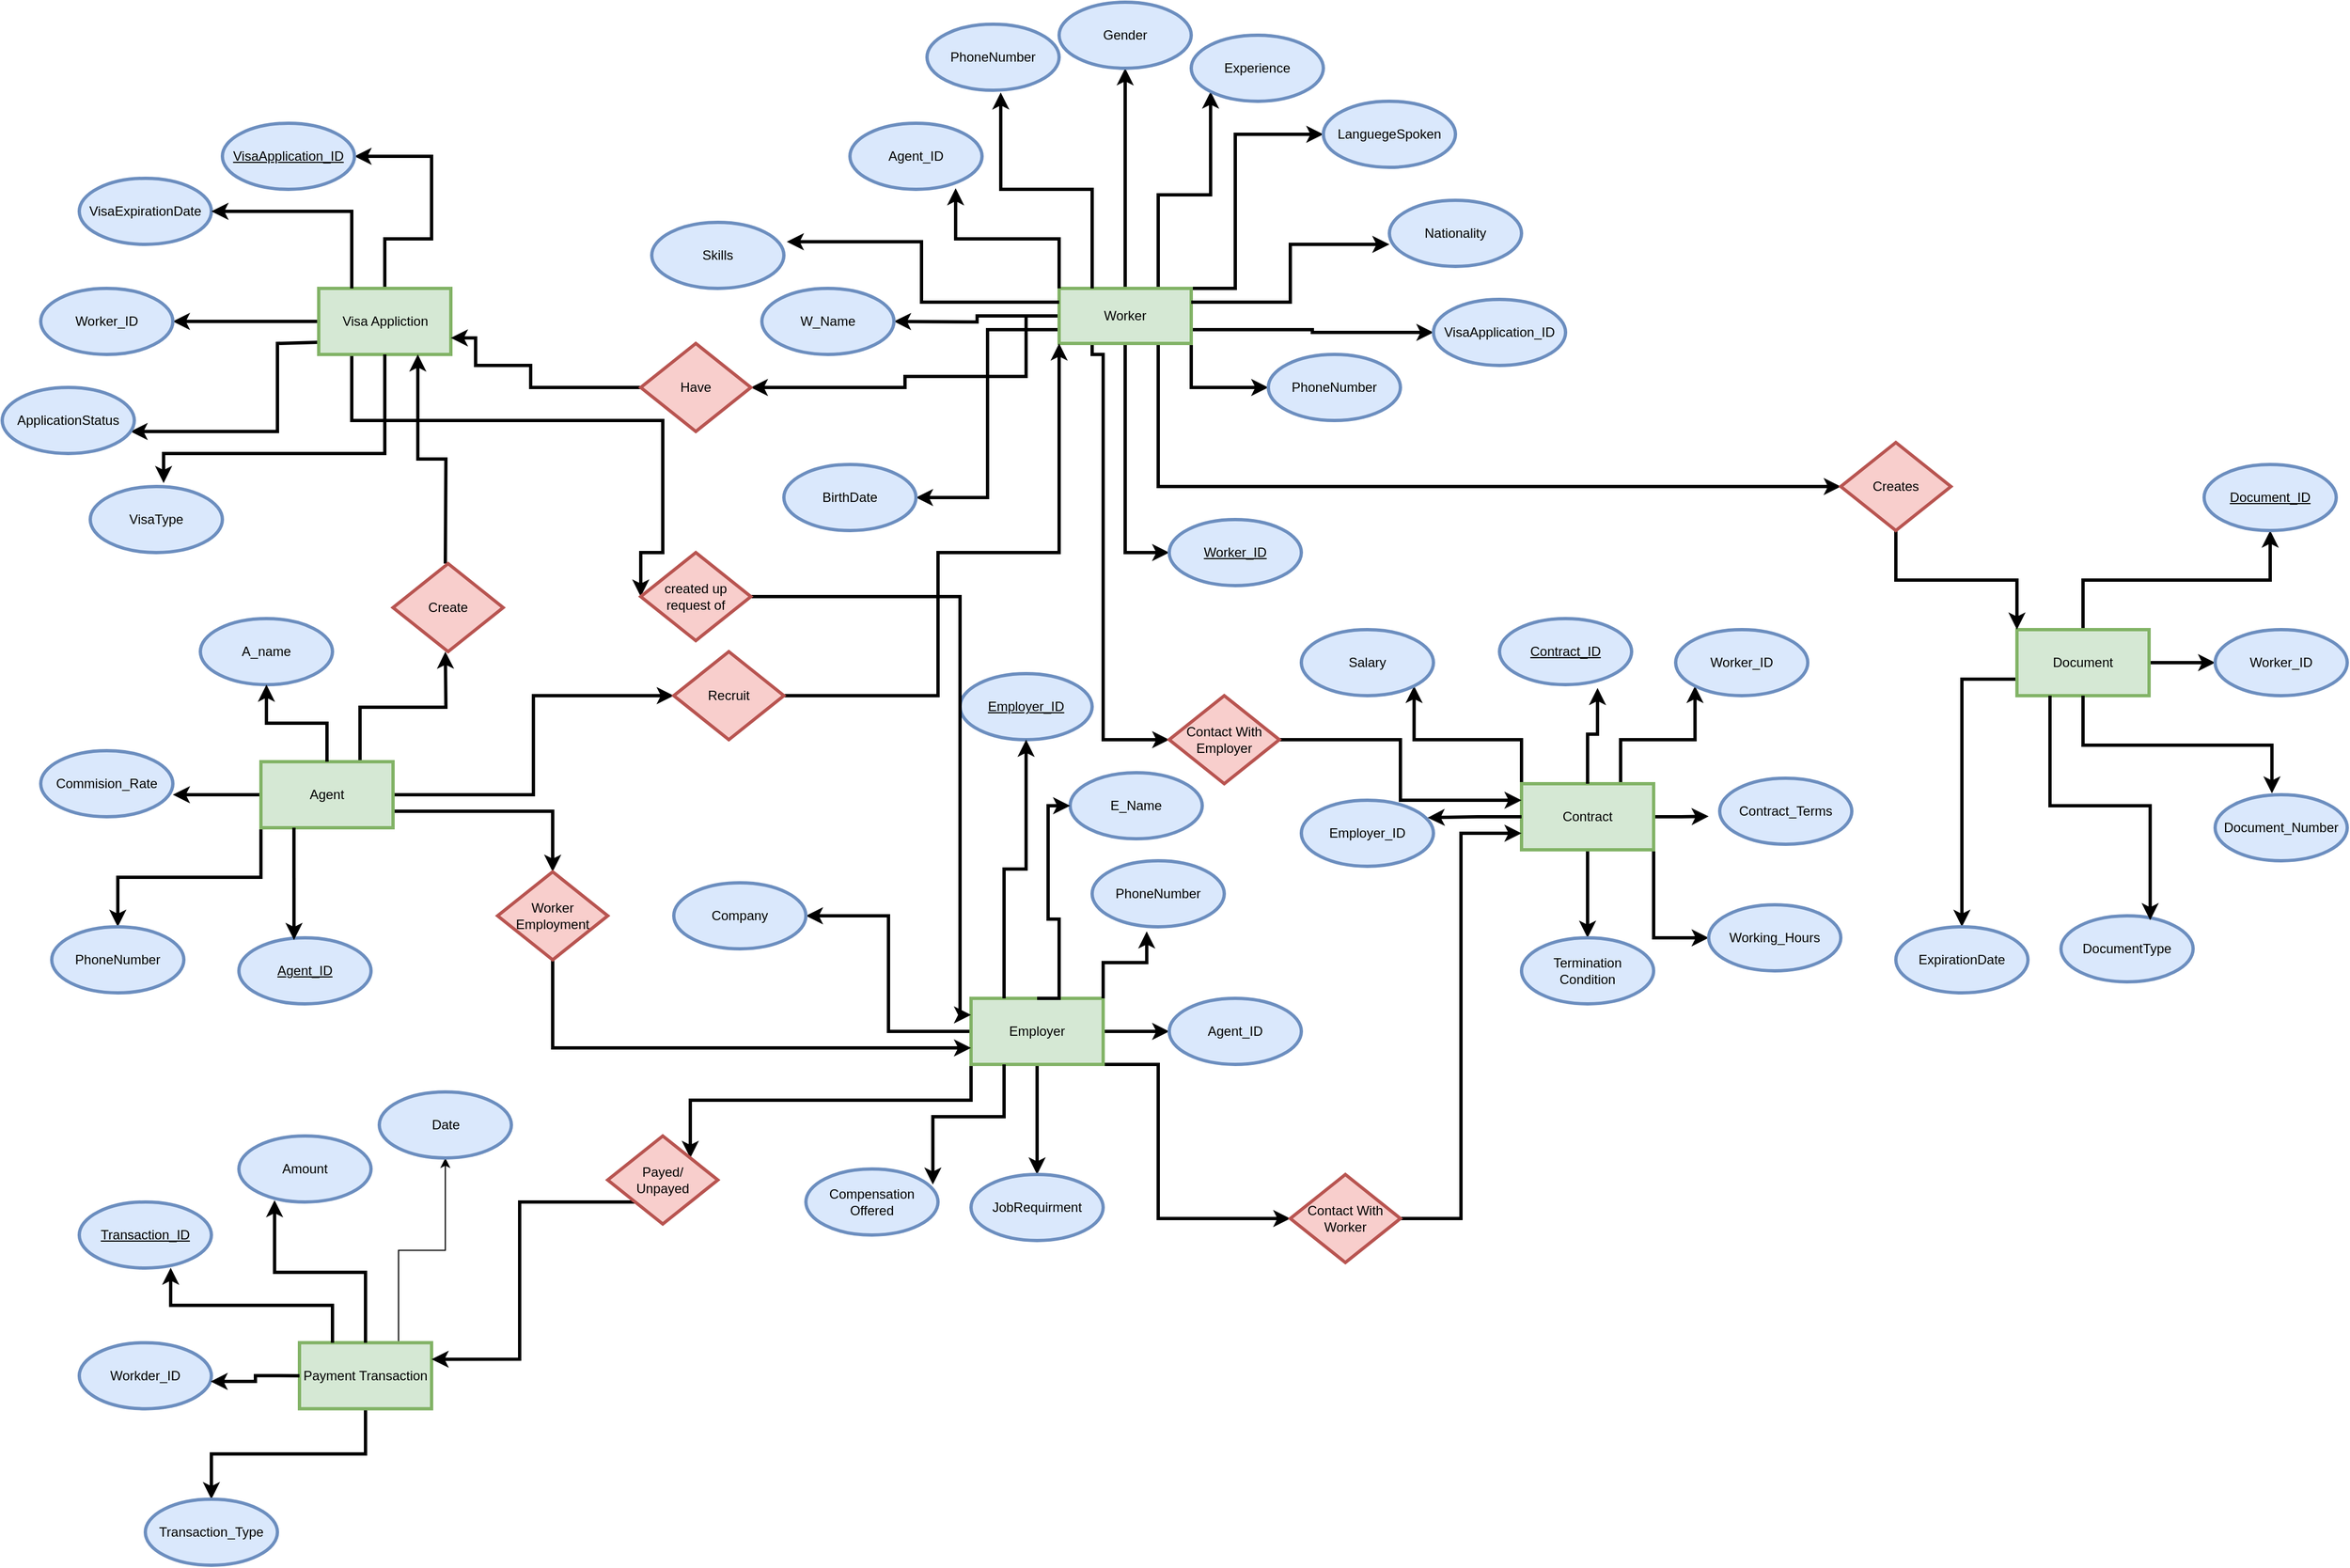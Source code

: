 <mxfile version="24.3.0" type="github">
  <diagram name="Page-1" id="C73sUpdHnXt16KP5BIeg">
    <mxGraphModel dx="1440" dy="1568" grid="1" gridSize="10" guides="1" tooltips="1" connect="1" arrows="1" fold="1" page="1" pageScale="1" pageWidth="850" pageHeight="1100" background="#FFFFFF" math="0" shadow="0">
      <root>
        <mxCell id="0" />
        <mxCell id="1" parent="0" />
        <mxCell id="xsKrtuF8R7khBSsW89uz-205" style="edgeStyle=orthogonalEdgeStyle;rounded=0;orthogonalLoop=1;jettySize=auto;html=1;exitX=0;exitY=0.5;exitDx=0;exitDy=0;strokeWidth=3;" parent="1" source="xsKrtuF8R7khBSsW89uz-209" edge="1">
          <mxGeometry relative="1" as="geometry">
            <mxPoint x="-665" y="-340" as="targetPoint" />
          </mxGeometry>
        </mxCell>
        <mxCell id="xsKrtuF8R7khBSsW89uz-206" style="edgeStyle=orthogonalEdgeStyle;rounded=0;orthogonalLoop=1;jettySize=auto;html=1;exitX=0;exitY=1;exitDx=0;exitDy=0;strokeWidth=3;" parent="1" source="xsKrtuF8R7khBSsW89uz-209" target="xsKrtuF8R7khBSsW89uz-213" edge="1">
          <mxGeometry relative="1" as="geometry" />
        </mxCell>
        <mxCell id="xsKrtuF8R7khBSsW89uz-207" style="edgeStyle=orthogonalEdgeStyle;rounded=0;orthogonalLoop=1;jettySize=auto;html=1;exitX=1;exitY=0.5;exitDx=0;exitDy=0;entryX=0;entryY=0.5;entryDx=0;entryDy=0;strokeWidth=3;" parent="1" source="xsKrtuF8R7khBSsW89uz-209" target="xsKrtuF8R7khBSsW89uz-292" edge="1">
          <mxGeometry relative="1" as="geometry" />
        </mxCell>
        <mxCell id="xsKrtuF8R7khBSsW89uz-208" style="edgeStyle=orthogonalEdgeStyle;rounded=0;orthogonalLoop=1;jettySize=auto;html=1;exitX=1;exitY=0.75;exitDx=0;exitDy=0;entryX=0.5;entryY=0;entryDx=0;entryDy=0;strokeWidth=3;" parent="1" source="xsKrtuF8R7khBSsW89uz-209" target="xsKrtuF8R7khBSsW89uz-298" edge="1">
          <mxGeometry relative="1" as="geometry">
            <Array as="points">
              <mxPoint x="-320" y="-325" />
            </Array>
          </mxGeometry>
        </mxCell>
        <mxCell id="OlxrNxgelEYZnxeivQdD-5" style="edgeStyle=orthogonalEdgeStyle;rounded=0;orthogonalLoop=1;jettySize=auto;html=1;exitX=0.75;exitY=0;exitDx=0;exitDy=0;entryX=0.5;entryY=1;entryDx=0;entryDy=0;strokeWidth=3;" edge="1" parent="1" source="xsKrtuF8R7khBSsW89uz-209">
          <mxGeometry relative="1" as="geometry">
            <mxPoint x="-417.5" y="-470.0" as="targetPoint" />
          </mxGeometry>
        </mxCell>
        <mxCell id="xsKrtuF8R7khBSsW89uz-209" value="Agent" style="rounded=0;whiteSpace=wrap;html=1;fillColor=#d5e8d4;strokeColor=#82b366;strokeWidth=3;" parent="1" vertex="1">
          <mxGeometry x="-585" y="-370" width="120" height="60" as="geometry" />
        </mxCell>
        <mxCell id="xsKrtuF8R7khBSsW89uz-210" value="&lt;u data-sider-select-id=&quot;717300a3-f976-493c-b033-5f2f5b808f56&quot;&gt;Agent_ID&lt;/u&gt;" style="ellipse;whiteSpace=wrap;html=1;fillColor=#dae8fc;strokeColor=#6c8ebf;strokeWidth=3;" parent="1" vertex="1">
          <mxGeometry x="-605" y="-210" width="120" height="60" as="geometry" />
        </mxCell>
        <mxCell id="xsKrtuF8R7khBSsW89uz-211" value="Commision_Rate" style="ellipse;whiteSpace=wrap;html=1;fillColor=#dae8fc;strokeColor=#6c8ebf;strokeWidth=3;" parent="1" vertex="1">
          <mxGeometry x="-785" y="-380" width="120" height="60" as="geometry" />
        </mxCell>
        <mxCell id="xsKrtuF8R7khBSsW89uz-212" value="A_name" style="ellipse;whiteSpace=wrap;html=1;fillColor=#dae8fc;strokeColor=#6c8ebf;strokeWidth=3;" parent="1" vertex="1">
          <mxGeometry x="-640" y="-500" width="120" height="60" as="geometry" />
        </mxCell>
        <mxCell id="xsKrtuF8R7khBSsW89uz-213" value="PhoneNumber" style="ellipse;whiteSpace=wrap;html=1;fillColor=#dae8fc;strokeColor=#6c8ebf;strokeWidth=3;" parent="1" vertex="1">
          <mxGeometry x="-775" y="-220" width="120" height="60" as="geometry" />
        </mxCell>
        <mxCell id="xsKrtuF8R7khBSsW89uz-214" style="edgeStyle=orthogonalEdgeStyle;rounded=0;orthogonalLoop=1;jettySize=auto;html=1;exitX=1;exitY=0.75;exitDx=0;exitDy=0;entryX=0;entryY=0.5;entryDx=0;entryDy=0;strokeWidth=3;" parent="1" source="xsKrtuF8R7khBSsW89uz-224" target="xsKrtuF8R7khBSsW89uz-234" edge="1">
          <mxGeometry relative="1" as="geometry" />
        </mxCell>
        <mxCell id="xsKrtuF8R7khBSsW89uz-216" style="edgeStyle=orthogonalEdgeStyle;rounded=0;orthogonalLoop=1;jettySize=auto;html=1;exitX=0.5;exitY=0;exitDx=0;exitDy=0;entryX=0.5;entryY=1;entryDx=0;entryDy=0;strokeWidth=3;" parent="1" source="xsKrtuF8R7khBSsW89uz-224" target="xsKrtuF8R7khBSsW89uz-227" edge="1">
          <mxGeometry relative="1" as="geometry" />
        </mxCell>
        <mxCell id="xsKrtuF8R7khBSsW89uz-217" style="edgeStyle=orthogonalEdgeStyle;rounded=0;orthogonalLoop=1;jettySize=auto;html=1;exitX=0.75;exitY=0;exitDx=0;exitDy=0;entryX=0;entryY=1;entryDx=0;entryDy=0;strokeWidth=3;" parent="1" source="xsKrtuF8R7khBSsW89uz-224" target="xsKrtuF8R7khBSsW89uz-231" edge="1">
          <mxGeometry relative="1" as="geometry" />
        </mxCell>
        <mxCell id="xsKrtuF8R7khBSsW89uz-218" style="edgeStyle=orthogonalEdgeStyle;rounded=0;orthogonalLoop=1;jettySize=auto;html=1;exitX=1;exitY=0;exitDx=0;exitDy=0;entryX=0;entryY=0.5;entryDx=0;entryDy=0;strokeWidth=3;" parent="1" source="xsKrtuF8R7khBSsW89uz-224" target="xsKrtuF8R7khBSsW89uz-235" edge="1">
          <mxGeometry relative="1" as="geometry">
            <Array as="points">
              <mxPoint x="300" y="-800" />
              <mxPoint x="300" y="-940" />
            </Array>
          </mxGeometry>
        </mxCell>
        <mxCell id="xsKrtuF8R7khBSsW89uz-219" style="edgeStyle=orthogonalEdgeStyle;rounded=0;orthogonalLoop=1;jettySize=auto;html=1;exitX=0;exitY=0.5;exitDx=0;exitDy=0;entryX=1;entryY=0.5;entryDx=0;entryDy=0;strokeWidth=3;" parent="1" source="xsKrtuF8R7khBSsW89uz-224" edge="1">
          <mxGeometry relative="1" as="geometry">
            <mxPoint x="-10.0" y="-770" as="targetPoint" />
          </mxGeometry>
        </mxCell>
        <mxCell id="xsKrtuF8R7khBSsW89uz-220" style="edgeStyle=orthogonalEdgeStyle;rounded=0;orthogonalLoop=1;jettySize=auto;html=1;exitX=0;exitY=0.75;exitDx=0;exitDy=0;entryX=1;entryY=0.5;entryDx=0;entryDy=0;strokeWidth=3;" parent="1" source="xsKrtuF8R7khBSsW89uz-224" target="xsKrtuF8R7khBSsW89uz-226" edge="1">
          <mxGeometry relative="1" as="geometry" />
        </mxCell>
        <mxCell id="xsKrtuF8R7khBSsW89uz-222" style="edgeStyle=orthogonalEdgeStyle;rounded=0;orthogonalLoop=1;jettySize=auto;html=1;exitX=0.5;exitY=1;exitDx=0;exitDy=0;entryX=0;entryY=0.5;entryDx=0;entryDy=0;strokeWidth=3;" parent="1" source="xsKrtuF8R7khBSsW89uz-224" target="xsKrtuF8R7khBSsW89uz-230" edge="1">
          <mxGeometry relative="1" as="geometry" />
        </mxCell>
        <mxCell id="xsKrtuF8R7khBSsW89uz-223" style="edgeStyle=orthogonalEdgeStyle;rounded=0;orthogonalLoop=1;jettySize=auto;html=1;exitX=0.25;exitY=1;exitDx=0;exitDy=0;entryX=0;entryY=0.5;entryDx=0;entryDy=0;strokeWidth=3;" parent="1" source="xsKrtuF8R7khBSsW89uz-224" target="xsKrtuF8R7khBSsW89uz-303" edge="1">
          <mxGeometry relative="1" as="geometry">
            <mxPoint x="150" y="-740" as="sourcePoint" />
            <mxPoint x="220" y="-380" as="targetPoint" />
            <Array as="points">
              <mxPoint x="170" y="-740" />
              <mxPoint x="180" y="-740" />
              <mxPoint x="180" y="-390" />
            </Array>
          </mxGeometry>
        </mxCell>
        <mxCell id="OlxrNxgelEYZnxeivQdD-3" style="edgeStyle=orthogonalEdgeStyle;rounded=0;orthogonalLoop=1;jettySize=auto;html=1;exitX=0.006;exitY=0.598;exitDx=0;exitDy=0;entryX=1;entryY=0.5;entryDx=0;entryDy=0;strokeWidth=3;exitPerimeter=0;" edge="1" parent="1" source="xsKrtuF8R7khBSsW89uz-224">
          <mxGeometry relative="1" as="geometry">
            <Array as="points">
              <mxPoint x="110" y="-775" />
              <mxPoint x="110" y="-720" />
              <mxPoint y="-720" />
              <mxPoint y="-710" />
            </Array>
            <mxPoint x="-140" y="-710" as="targetPoint" />
          </mxGeometry>
        </mxCell>
        <mxCell id="m2KeVkSK9TtQox6yvd09-7" style="edgeStyle=orthogonalEdgeStyle;rounded=0;orthogonalLoop=1;jettySize=auto;html=1;exitX=0.75;exitY=1;exitDx=0;exitDy=0;entryX=0;entryY=0.5;entryDx=0;entryDy=0;strokeWidth=3;" edge="1" parent="1" source="xsKrtuF8R7khBSsW89uz-224" target="xsKrtuF8R7khBSsW89uz-294">
          <mxGeometry relative="1" as="geometry" />
        </mxCell>
        <mxCell id="m2KeVkSK9TtQox6yvd09-8" style="edgeStyle=orthogonalEdgeStyle;rounded=0;orthogonalLoop=1;jettySize=auto;html=1;exitX=1;exitY=1;exitDx=0;exitDy=0;entryX=0;entryY=0.5;entryDx=0;entryDy=0;strokeWidth=3;" edge="1" parent="1" source="xsKrtuF8R7khBSsW89uz-224" target="xsKrtuF8R7khBSsW89uz-233">
          <mxGeometry relative="1" as="geometry" />
        </mxCell>
        <mxCell id="xsKrtuF8R7khBSsW89uz-224" value="Worker" style="rounded=0;whiteSpace=wrap;html=1;fillColor=#d5e8d4;strokeColor=#82b366;strokeWidth=3;" parent="1" vertex="1">
          <mxGeometry x="140" y="-800" width="120" height="50" as="geometry" />
        </mxCell>
        <mxCell id="xsKrtuF8R7khBSsW89uz-225" value="W_Name" style="ellipse;whiteSpace=wrap;html=1;fillColor=#dae8fc;strokeColor=#6c8ebf;strokeWidth=3;" parent="1" vertex="1">
          <mxGeometry x="-130" y="-800" width="120" height="60" as="geometry" />
        </mxCell>
        <mxCell id="xsKrtuF8R7khBSsW89uz-226" value="BirthDate" style="ellipse;whiteSpace=wrap;html=1;fillColor=#dae8fc;strokeColor=#6c8ebf;strokeWidth=3;" parent="1" vertex="1">
          <mxGeometry x="-110" y="-640" width="120" height="60" as="geometry" />
        </mxCell>
        <mxCell id="xsKrtuF8R7khBSsW89uz-227" value="Gender" style="ellipse;whiteSpace=wrap;html=1;fillColor=#dae8fc;strokeColor=#6c8ebf;strokeWidth=3;" parent="1" vertex="1">
          <mxGeometry x="140" y="-1060" width="120" height="60" as="geometry" />
        </mxCell>
        <mxCell id="xsKrtuF8R7khBSsW89uz-228" value="PhoneNumber" style="ellipse;whiteSpace=wrap;html=1;fillColor=#dae8fc;strokeColor=#6c8ebf;strokeWidth=3;" parent="1" vertex="1">
          <mxGeometry x="20" y="-1040" width="120" height="60" as="geometry" />
        </mxCell>
        <mxCell id="xsKrtuF8R7khBSsW89uz-229" value="Nationality" style="ellipse;whiteSpace=wrap;html=1;fillColor=#dae8fc;strokeColor=#6c8ebf;strokeWidth=3;" parent="1" vertex="1">
          <mxGeometry x="440" y="-880" width="120" height="60" as="geometry" />
        </mxCell>
        <mxCell id="xsKrtuF8R7khBSsW89uz-230" value="&lt;u data-sider-select-id=&quot;36d310c6-cce7-4a95-9f82-bfc01e326d13&quot;&gt;Worker_ID&lt;/u&gt;" style="ellipse;whiteSpace=wrap;html=1;fillColor=#dae8fc;strokeColor=#6c8ebf;strokeWidth=3;" parent="1" vertex="1">
          <mxGeometry x="240" y="-590" width="120" height="60" as="geometry" />
        </mxCell>
        <mxCell id="xsKrtuF8R7khBSsW89uz-231" value="Experience" style="ellipse;whiteSpace=wrap;html=1;fillColor=#dae8fc;strokeColor=#6c8ebf;strokeWidth=3;" parent="1" vertex="1">
          <mxGeometry x="260" y="-1030" width="120" height="60" as="geometry" />
        </mxCell>
        <mxCell id="xsKrtuF8R7khBSsW89uz-232" value="Skills" style="ellipse;whiteSpace=wrap;html=1;fillColor=#dae8fc;strokeColor=#6c8ebf;strokeWidth=3;" parent="1" vertex="1">
          <mxGeometry x="-230" y="-860" width="120" height="60" as="geometry" />
        </mxCell>
        <mxCell id="xsKrtuF8R7khBSsW89uz-233" value="PhoneNumber" style="ellipse;whiteSpace=wrap;html=1;fillColor=#dae8fc;strokeColor=#6c8ebf;strokeWidth=3;" parent="1" vertex="1">
          <mxGeometry x="330" y="-740" width="120" height="60" as="geometry" />
        </mxCell>
        <mxCell id="xsKrtuF8R7khBSsW89uz-234" value="VisaApplication_ID" style="ellipse;whiteSpace=wrap;html=1;fillColor=#dae8fc;strokeColor=#6c8ebf;strokeWidth=3;" parent="1" vertex="1">
          <mxGeometry x="480" y="-790" width="120" height="60" as="geometry" />
        </mxCell>
        <mxCell id="xsKrtuF8R7khBSsW89uz-235" value="LanguegeSpoken" style="ellipse;whiteSpace=wrap;html=1;fillColor=#dae8fc;strokeColor=#6c8ebf;strokeWidth=3;" parent="1" vertex="1">
          <mxGeometry x="380" y="-970" width="120" height="60" as="geometry" />
        </mxCell>
        <mxCell id="xsKrtuF8R7khBSsW89uz-236" value="Agent_ID" style="ellipse;whiteSpace=wrap;html=1;fillColor=#dae8fc;strokeColor=#6c8ebf;strokeWidth=3;" parent="1" vertex="1">
          <mxGeometry x="-50" y="-950" width="120" height="60" as="geometry" />
        </mxCell>
        <mxCell id="xsKrtuF8R7khBSsW89uz-237" style="edgeStyle=orthogonalEdgeStyle;rounded=0;orthogonalLoop=1;jettySize=auto;html=1;exitX=0.5;exitY=1;exitDx=0;exitDy=0;strokeWidth=3;" parent="1" source="xsKrtuF8R7khBSsW89uz-240" edge="1">
          <mxGeometry relative="1" as="geometry">
            <mxPoint x="120" y="5" as="targetPoint" />
          </mxGeometry>
        </mxCell>
        <mxCell id="xsKrtuF8R7khBSsW89uz-238" style="edgeStyle=orthogonalEdgeStyle;rounded=0;orthogonalLoop=1;jettySize=auto;html=1;exitX=1;exitY=0.5;exitDx=0;exitDy=0;entryX=0;entryY=0.5;entryDx=0;entryDy=0;strokeWidth=3;" parent="1" source="xsKrtuF8R7khBSsW89uz-240" target="xsKrtuF8R7khBSsW89uz-247" edge="1">
          <mxGeometry relative="1" as="geometry" />
        </mxCell>
        <mxCell id="xsKrtuF8R7khBSsW89uz-321" style="edgeStyle=orthogonalEdgeStyle;rounded=0;orthogonalLoop=1;jettySize=auto;html=1;exitX=0;exitY=1;exitDx=0;exitDy=0;entryX=1;entryY=0;entryDx=0;entryDy=0;strokeWidth=3;" parent="1" source="xsKrtuF8R7khBSsW89uz-240" target="xsKrtuF8R7khBSsW89uz-319" edge="1">
          <mxGeometry relative="1" as="geometry" />
        </mxCell>
        <mxCell id="m2KeVkSK9TtQox6yvd09-1" style="edgeStyle=orthogonalEdgeStyle;rounded=0;orthogonalLoop=1;jettySize=auto;html=1;exitX=1;exitY=1;exitDx=0;exitDy=0;entryX=0;entryY=0.5;entryDx=0;entryDy=0;strokeWidth=3;" edge="1" parent="1" source="xsKrtuF8R7khBSsW89uz-240" target="xsKrtuF8R7khBSsW89uz-301">
          <mxGeometry relative="1" as="geometry">
            <Array as="points">
              <mxPoint x="230" y="-95" />
              <mxPoint x="230" y="45" />
            </Array>
          </mxGeometry>
        </mxCell>
        <mxCell id="m2KeVkSK9TtQox6yvd09-4" style="edgeStyle=orthogonalEdgeStyle;rounded=0;orthogonalLoop=1;jettySize=auto;html=1;exitX=0;exitY=0.5;exitDx=0;exitDy=0;entryX=1;entryY=0.5;entryDx=0;entryDy=0;strokeWidth=3;" edge="1" parent="1" source="xsKrtuF8R7khBSsW89uz-240" target="xsKrtuF8R7khBSsW89uz-242">
          <mxGeometry relative="1" as="geometry" />
        </mxCell>
        <mxCell id="xsKrtuF8R7khBSsW89uz-240" value="Employer" style="rounded=0;whiteSpace=wrap;html=1;fillColor=#d5e8d4;strokeColor=#82b366;strokeWidth=3;" parent="1" vertex="1">
          <mxGeometry x="60" y="-155" width="120" height="60" as="geometry" />
        </mxCell>
        <mxCell id="xsKrtuF8R7khBSsW89uz-241" value="&lt;u data-sider-select-id=&quot;23e8c111-15bc-4141-a7d1-3e83173d41f5&quot;&gt;Employer_ID&lt;/u&gt;" style="ellipse;whiteSpace=wrap;html=1;fillColor=#dae8fc;strokeColor=#6c8ebf;strokeWidth=3;" parent="1" vertex="1">
          <mxGeometry x="50" y="-450" width="120" height="60" as="geometry" />
        </mxCell>
        <mxCell id="xsKrtuF8R7khBSsW89uz-242" value="Company" style="ellipse;whiteSpace=wrap;html=1;fillColor=#dae8fc;strokeColor=#6c8ebf;strokeWidth=3;" parent="1" vertex="1">
          <mxGeometry x="-210" y="-260" width="120" height="60" as="geometry" />
        </mxCell>
        <mxCell id="xsKrtuF8R7khBSsW89uz-243" value="PhoneNumber" style="ellipse;whiteSpace=wrap;html=1;fillColor=#dae8fc;strokeColor=#6c8ebf;strokeWidth=3;" parent="1" vertex="1">
          <mxGeometry x="170" y="-280" width="120" height="60" as="geometry" />
        </mxCell>
        <mxCell id="xsKrtuF8R7khBSsW89uz-244" value="E_Name" style="ellipse;whiteSpace=wrap;html=1;fillColor=#dae8fc;strokeColor=#6c8ebf;strokeWidth=3;" parent="1" vertex="1">
          <mxGeometry x="150" y="-360" width="120" height="60" as="geometry" />
        </mxCell>
        <mxCell id="xsKrtuF8R7khBSsW89uz-245" value="Compensation Offered" style="ellipse;whiteSpace=wrap;html=1;fillColor=#dae8fc;strokeColor=#6c8ebf;strokeWidth=3;" parent="1" vertex="1">
          <mxGeometry x="-90" width="120" height="60" as="geometry" />
        </mxCell>
        <mxCell id="xsKrtuF8R7khBSsW89uz-246" value="JobRequirment" style="ellipse;whiteSpace=wrap;html=1;fillColor=#dae8fc;strokeColor=#6c8ebf;strokeWidth=3;" parent="1" vertex="1">
          <mxGeometry x="60" y="5" width="120" height="60" as="geometry" />
        </mxCell>
        <mxCell id="xsKrtuF8R7khBSsW89uz-247" value="Agent_ID" style="ellipse;whiteSpace=wrap;html=1;fillColor=#dae8fc;strokeColor=#6c8ebf;strokeWidth=3;" parent="1" vertex="1">
          <mxGeometry x="240" y="-155" width="120" height="60" as="geometry" />
        </mxCell>
        <mxCell id="xsKrtuF8R7khBSsW89uz-248" style="edgeStyle=orthogonalEdgeStyle;rounded=0;orthogonalLoop=1;jettySize=auto;html=1;exitX=0.5;exitY=1;exitDx=0;exitDy=0;strokeWidth=3;" parent="1" source="xsKrtuF8R7khBSsW89uz-252" target="xsKrtuF8R7khBSsW89uz-259" edge="1">
          <mxGeometry relative="1" as="geometry" />
        </mxCell>
        <mxCell id="xsKrtuF8R7khBSsW89uz-249" style="edgeStyle=orthogonalEdgeStyle;rounded=0;orthogonalLoop=1;jettySize=auto;html=1;exitX=0.75;exitY=0;exitDx=0;exitDy=0;entryX=0;entryY=1;entryDx=0;entryDy=0;strokeWidth=3;" parent="1" source="xsKrtuF8R7khBSsW89uz-252" target="xsKrtuF8R7khBSsW89uz-255" edge="1">
          <mxGeometry relative="1" as="geometry" />
        </mxCell>
        <mxCell id="xsKrtuF8R7khBSsW89uz-250" style="edgeStyle=orthogonalEdgeStyle;rounded=0;orthogonalLoop=1;jettySize=auto;html=1;exitX=0;exitY=0;exitDx=0;exitDy=0;entryX=1;entryY=1;entryDx=0;entryDy=0;strokeWidth=3;" parent="1" source="xsKrtuF8R7khBSsW89uz-252" target="xsKrtuF8R7khBSsW89uz-257" edge="1">
          <mxGeometry relative="1" as="geometry" />
        </mxCell>
        <mxCell id="xsKrtuF8R7khBSsW89uz-251" style="edgeStyle=orthogonalEdgeStyle;rounded=0;orthogonalLoop=1;jettySize=auto;html=1;exitX=1;exitY=0.5;exitDx=0;exitDy=0;strokeWidth=3;" parent="1" source="xsKrtuF8R7khBSsW89uz-252" edge="1">
          <mxGeometry relative="1" as="geometry">
            <mxPoint x="730" y="-320.353" as="targetPoint" />
          </mxGeometry>
        </mxCell>
        <mxCell id="xsKrtuF8R7khBSsW89uz-324" style="edgeStyle=orthogonalEdgeStyle;rounded=0;orthogonalLoop=1;jettySize=auto;html=1;exitX=1;exitY=1;exitDx=0;exitDy=0;entryX=0;entryY=0.5;entryDx=0;entryDy=0;strokeWidth=3;" edge="1" parent="1" source="xsKrtuF8R7khBSsW89uz-252" target="xsKrtuF8R7khBSsW89uz-258">
          <mxGeometry relative="1" as="geometry" />
        </mxCell>
        <mxCell id="xsKrtuF8R7khBSsW89uz-252" value="Contract" style="rounded=0;whiteSpace=wrap;html=1;fillColor=#d5e8d4;strokeColor=#82b366;strokeWidth=3;" parent="1" vertex="1">
          <mxGeometry x="560" y="-350" width="120" height="60" as="geometry" />
        </mxCell>
        <mxCell id="xsKrtuF8R7khBSsW89uz-253" value="&lt;u data-sider-select-id=&quot;6358ed8e-4f7c-4cbd-963f-a621c6542ef9&quot;&gt;Contract_ID&lt;/u&gt;" style="ellipse;whiteSpace=wrap;html=1;fillColor=#dae8fc;strokeColor=#6c8ebf;strokeWidth=3;" parent="1" vertex="1">
          <mxGeometry x="540" y="-500" width="120" height="60" as="geometry" />
        </mxCell>
        <mxCell id="xsKrtuF8R7khBSsW89uz-254" value="Contract_Terms" style="ellipse;whiteSpace=wrap;html=1;fillColor=#dae8fc;strokeColor=#6c8ebf;strokeWidth=3;" parent="1" vertex="1">
          <mxGeometry x="740" y="-355" width="120" height="60" as="geometry" />
        </mxCell>
        <mxCell id="xsKrtuF8R7khBSsW89uz-255" value="Worker_ID" style="ellipse;whiteSpace=wrap;html=1;fillColor=#dae8fc;strokeColor=#6c8ebf;strokeWidth=3;" parent="1" vertex="1">
          <mxGeometry x="700" y="-490" width="120" height="60" as="geometry" />
        </mxCell>
        <mxCell id="xsKrtuF8R7khBSsW89uz-256" value="Employer_ID" style="ellipse;whiteSpace=wrap;html=1;fillColor=#dae8fc;strokeColor=#6c8ebf;strokeWidth=3;" parent="1" vertex="1">
          <mxGeometry x="360" y="-335" width="120" height="60" as="geometry" />
        </mxCell>
        <mxCell id="xsKrtuF8R7khBSsW89uz-257" value="Salary" style="ellipse;whiteSpace=wrap;html=1;fillColor=#dae8fc;strokeColor=#6c8ebf;strokeWidth=3;" parent="1" vertex="1">
          <mxGeometry x="360" y="-490" width="120" height="60" as="geometry" />
        </mxCell>
        <mxCell id="xsKrtuF8R7khBSsW89uz-258" value="Working_Hours" style="ellipse;whiteSpace=wrap;html=1;fillColor=#dae8fc;strokeColor=#6c8ebf;strokeWidth=3;" parent="1" vertex="1">
          <mxGeometry x="730" y="-240" width="120" height="60" as="geometry" />
        </mxCell>
        <mxCell id="xsKrtuF8R7khBSsW89uz-259" value="Termination&lt;br&gt;Condition" style="ellipse;whiteSpace=wrap;html=1;fillColor=#dae8fc;strokeColor=#6c8ebf;strokeWidth=3;" parent="1" vertex="1">
          <mxGeometry x="560" y="-210" width="120" height="60" as="geometry" />
        </mxCell>
        <mxCell id="xsKrtuF8R7khBSsW89uz-260" style="edgeStyle=orthogonalEdgeStyle;rounded=0;orthogonalLoop=1;jettySize=auto;html=1;exitX=0.5;exitY=0;exitDx=0;exitDy=0;entryX=0.5;entryY=1;entryDx=0;entryDy=0;strokeWidth=3;" parent="1" source="xsKrtuF8R7khBSsW89uz-263" target="xsKrtuF8R7khBSsW89uz-268" edge="1">
          <mxGeometry relative="1" as="geometry" />
        </mxCell>
        <mxCell id="xsKrtuF8R7khBSsW89uz-261" style="edgeStyle=orthogonalEdgeStyle;rounded=0;orthogonalLoop=1;jettySize=auto;html=1;exitX=1;exitY=0.5;exitDx=0;exitDy=0;entryX=0;entryY=0.5;entryDx=0;entryDy=0;strokeWidth=3;" parent="1" source="xsKrtuF8R7khBSsW89uz-263" target="xsKrtuF8R7khBSsW89uz-264" edge="1">
          <mxGeometry relative="1" as="geometry" />
        </mxCell>
        <mxCell id="xsKrtuF8R7khBSsW89uz-262" style="edgeStyle=orthogonalEdgeStyle;rounded=0;orthogonalLoop=1;jettySize=auto;html=1;exitX=0;exitY=0.75;exitDx=0;exitDy=0;strokeWidth=3;" parent="1" source="xsKrtuF8R7khBSsW89uz-263" target="xsKrtuF8R7khBSsW89uz-267" edge="1">
          <mxGeometry relative="1" as="geometry" />
        </mxCell>
        <mxCell id="xsKrtuF8R7khBSsW89uz-263" value="Document" style="rounded=0;whiteSpace=wrap;html=1;fillColor=#d5e8d4;strokeColor=#82b366;strokeWidth=3;" parent="1" vertex="1">
          <mxGeometry x="1010" y="-490" width="120" height="60" as="geometry" />
        </mxCell>
        <mxCell id="xsKrtuF8R7khBSsW89uz-264" value="Worker_ID" style="ellipse;whiteSpace=wrap;html=1;fillColor=#dae8fc;strokeColor=#6c8ebf;strokeWidth=3;" parent="1" vertex="1">
          <mxGeometry x="1190" y="-490" width="120" height="60" as="geometry" />
        </mxCell>
        <mxCell id="xsKrtuF8R7khBSsW89uz-265" value="DocumentType" style="ellipse;whiteSpace=wrap;html=1;fillColor=#dae8fc;strokeColor=#6c8ebf;strokeWidth=3;" parent="1" vertex="1">
          <mxGeometry x="1050" y="-230" width="120" height="60" as="geometry" />
        </mxCell>
        <mxCell id="xsKrtuF8R7khBSsW89uz-266" value="Document_Number" style="ellipse;whiteSpace=wrap;html=1;fillColor=#dae8fc;strokeColor=#6c8ebf;strokeWidth=3;" parent="1" vertex="1">
          <mxGeometry x="1190" y="-340" width="120" height="60" as="geometry" />
        </mxCell>
        <mxCell id="xsKrtuF8R7khBSsW89uz-267" value="ExpirationDate" style="ellipse;whiteSpace=wrap;html=1;fillColor=#dae8fc;strokeColor=#6c8ebf;strokeWidth=3;" parent="1" vertex="1">
          <mxGeometry x="900" y="-220" width="120" height="60" as="geometry" />
        </mxCell>
        <mxCell id="xsKrtuF8R7khBSsW89uz-268" value="&lt;u data-sider-select-id=&quot;a00ba6b8-f869-4f7d-a8ca-a27f68c9212b&quot;&gt;Document_ID&lt;/u&gt;" style="ellipse;whiteSpace=wrap;html=1;fillColor=#dae8fc;strokeColor=#6c8ebf;strokeWidth=3;" parent="1" vertex="1">
          <mxGeometry x="1180" y="-640" width="120" height="60" as="geometry" />
        </mxCell>
        <mxCell id="xsKrtuF8R7khBSsW89uz-269" style="edgeStyle=orthogonalEdgeStyle;rounded=0;orthogonalLoop=1;jettySize=auto;html=1;exitX=0.25;exitY=1;exitDx=0;exitDy=0;entryX=0.675;entryY=0.067;entryDx=0;entryDy=0;entryPerimeter=0;strokeWidth=3;" parent="1" source="xsKrtuF8R7khBSsW89uz-263" target="xsKrtuF8R7khBSsW89uz-265" edge="1">
          <mxGeometry relative="1" as="geometry" />
        </mxCell>
        <mxCell id="xsKrtuF8R7khBSsW89uz-270" style="edgeStyle=orthogonalEdgeStyle;rounded=0;orthogonalLoop=1;jettySize=auto;html=1;exitX=0.5;exitY=0;exitDx=0;exitDy=0;entryX=0.742;entryY=1.05;entryDx=0;entryDy=0;entryPerimeter=0;strokeWidth=3;" parent="1" source="xsKrtuF8R7khBSsW89uz-252" target="xsKrtuF8R7khBSsW89uz-253" edge="1">
          <mxGeometry relative="1" as="geometry" />
        </mxCell>
        <mxCell id="xsKrtuF8R7khBSsW89uz-271" style="edgeStyle=orthogonalEdgeStyle;rounded=0;orthogonalLoop=1;jettySize=auto;html=1;exitX=0;exitY=0;exitDx=0;exitDy=0;entryX=0.8;entryY=0.983;entryDx=0;entryDy=0;entryPerimeter=0;strokeWidth=3;" parent="1" source="xsKrtuF8R7khBSsW89uz-224" target="xsKrtuF8R7khBSsW89uz-236" edge="1">
          <mxGeometry relative="1" as="geometry" />
        </mxCell>
        <mxCell id="xsKrtuF8R7khBSsW89uz-272" style="edgeStyle=orthogonalEdgeStyle;rounded=0;orthogonalLoop=1;jettySize=auto;html=1;exitX=0.25;exitY=0;exitDx=0;exitDy=0;entryX=0.558;entryY=1.033;entryDx=0;entryDy=0;entryPerimeter=0;strokeWidth=3;" parent="1" source="xsKrtuF8R7khBSsW89uz-224" target="xsKrtuF8R7khBSsW89uz-228" edge="1">
          <mxGeometry relative="1" as="geometry" />
        </mxCell>
        <mxCell id="xsKrtuF8R7khBSsW89uz-273" style="edgeStyle=orthogonalEdgeStyle;rounded=0;orthogonalLoop=1;jettySize=auto;html=1;exitX=1;exitY=0.25;exitDx=0;exitDy=0;entryX=0;entryY=0.667;entryDx=0;entryDy=0;entryPerimeter=0;strokeWidth=3;" parent="1" source="xsKrtuF8R7khBSsW89uz-224" target="xsKrtuF8R7khBSsW89uz-229" edge="1">
          <mxGeometry relative="1" as="geometry" />
        </mxCell>
        <mxCell id="xsKrtuF8R7khBSsW89uz-275" style="edgeStyle=orthogonalEdgeStyle;rounded=0;orthogonalLoop=1;jettySize=auto;html=1;exitX=0.5;exitY=0;exitDx=0;exitDy=0;strokeWidth=3;" parent="1" source="xsKrtuF8R7khBSsW89uz-240" target="xsKrtuF8R7khBSsW89uz-244" edge="1">
          <mxGeometry relative="1" as="geometry">
            <mxPoint x="120.04" y="-280.02" as="targetPoint" />
            <Array as="points">
              <mxPoint x="140" y="-155" />
              <mxPoint x="140" y="-227" />
              <mxPoint x="130" y="-227" />
              <mxPoint x="130" y="-330" />
            </Array>
          </mxGeometry>
        </mxCell>
        <mxCell id="xsKrtuF8R7khBSsW89uz-276" style="edgeStyle=orthogonalEdgeStyle;rounded=0;orthogonalLoop=1;jettySize=auto;html=1;exitX=0.25;exitY=0;exitDx=0;exitDy=0;entryX=0.5;entryY=1;entryDx=0;entryDy=0;strokeWidth=3;" parent="1" source="xsKrtuF8R7khBSsW89uz-240" target="xsKrtuF8R7khBSsW89uz-241" edge="1">
          <mxGeometry relative="1" as="geometry" />
        </mxCell>
        <mxCell id="xsKrtuF8R7khBSsW89uz-277" style="edgeStyle=orthogonalEdgeStyle;rounded=0;orthogonalLoop=1;jettySize=auto;html=1;exitX=0.5;exitY=0;exitDx=0;exitDy=0;entryX=0.5;entryY=1;entryDx=0;entryDy=0;strokeWidth=3;" parent="1" source="xsKrtuF8R7khBSsW89uz-209" target="xsKrtuF8R7khBSsW89uz-212" edge="1">
          <mxGeometry relative="1" as="geometry">
            <mxPoint x="-524.96" y="-430" as="targetPoint" />
          </mxGeometry>
        </mxCell>
        <mxCell id="xsKrtuF8R7khBSsW89uz-278" style="edgeStyle=orthogonalEdgeStyle;rounded=0;orthogonalLoop=1;jettySize=auto;html=1;exitX=0.25;exitY=1;exitDx=0;exitDy=0;entryX=0.417;entryY=0.033;entryDx=0;entryDy=0;entryPerimeter=0;strokeWidth=3;" parent="1" source="xsKrtuF8R7khBSsW89uz-209" target="xsKrtuF8R7khBSsW89uz-210" edge="1">
          <mxGeometry relative="1" as="geometry" />
        </mxCell>
        <mxCell id="xsKrtuF8R7khBSsW89uz-279" style="edgeStyle=orthogonalEdgeStyle;rounded=0;orthogonalLoop=1;jettySize=auto;html=1;exitX=0.5;exitY=1;exitDx=0;exitDy=0;entryX=0.5;entryY=0;entryDx=0;entryDy=0;strokeWidth=3;" parent="1" source="xsKrtuF8R7khBSsW89uz-281" target="xsKrtuF8R7khBSsW89uz-282" edge="1">
          <mxGeometry relative="1" as="geometry">
            <mxPoint x="-489.69" y="267.82" as="targetPoint" />
          </mxGeometry>
        </mxCell>
        <mxCell id="m2KeVkSK9TtQox6yvd09-6" style="edgeStyle=orthogonalEdgeStyle;rounded=0;orthogonalLoop=1;jettySize=auto;html=1;exitX=0.75;exitY=0;exitDx=0;exitDy=0;entryX=0.5;entryY=1;entryDx=0;entryDy=0;" edge="1" parent="1" source="xsKrtuF8R7khBSsW89uz-281" target="m2KeVkSK9TtQox6yvd09-5">
          <mxGeometry relative="1" as="geometry" />
        </mxCell>
        <mxCell id="xsKrtuF8R7khBSsW89uz-281" value="Payment Transaction" style="rounded=0;whiteSpace=wrap;html=1;fillColor=#d5e8d4;strokeColor=#82b366;strokeWidth=3;" parent="1" vertex="1">
          <mxGeometry x="-550" y="157.82" width="120" height="60" as="geometry" />
        </mxCell>
        <mxCell id="xsKrtuF8R7khBSsW89uz-282" value="Transaction_Type" style="ellipse;whiteSpace=wrap;html=1;fillColor=#dae8fc;strokeColor=#6c8ebf;strokeWidth=3;" parent="1" vertex="1">
          <mxGeometry x="-690" y="300.0" width="120" height="60" as="geometry" />
        </mxCell>
        <mxCell id="xsKrtuF8R7khBSsW89uz-283" value="Workder_ID" style="ellipse;whiteSpace=wrap;html=1;fillColor=#dae8fc;strokeColor=#6c8ebf;strokeWidth=3;" parent="1" vertex="1">
          <mxGeometry x="-750" y="157.82" width="120" height="60" as="geometry" />
        </mxCell>
        <mxCell id="xsKrtuF8R7khBSsW89uz-285" value="&lt;u data-sider-select-id=&quot;44159ea1-d267-41ae-8280-f90725d608b9&quot;&gt;Transaction_ID&lt;/u&gt;" style="ellipse;whiteSpace=wrap;html=1;fillColor=#dae8fc;strokeColor=#6c8ebf;strokeWidth=3;" parent="1" vertex="1">
          <mxGeometry x="-750" y="30.0" width="120" height="60" as="geometry" />
        </mxCell>
        <mxCell id="xsKrtuF8R7khBSsW89uz-286" value="Amount" style="ellipse;whiteSpace=wrap;html=1;fillColor=#dae8fc;strokeColor=#6c8ebf;strokeWidth=3;" parent="1" vertex="1">
          <mxGeometry x="-605" y="-30.0" width="120" height="60" as="geometry" />
        </mxCell>
        <mxCell id="xsKrtuF8R7khBSsW89uz-287" style="edgeStyle=orthogonalEdgeStyle;rounded=0;orthogonalLoop=1;jettySize=auto;html=1;exitX=0;exitY=0.5;exitDx=0;exitDy=0;entryX=0.994;entryY=0.587;entryDx=0;entryDy=0;entryPerimeter=0;strokeWidth=3;" parent="1" source="xsKrtuF8R7khBSsW89uz-281" target="xsKrtuF8R7khBSsW89uz-283" edge="1">
          <mxGeometry relative="1" as="geometry" />
        </mxCell>
        <mxCell id="xsKrtuF8R7khBSsW89uz-288" style="edgeStyle=orthogonalEdgeStyle;rounded=0;orthogonalLoop=1;jettySize=auto;html=1;exitX=0.25;exitY=0;exitDx=0;exitDy=0;entryX=0.692;entryY=0.995;entryDx=0;entryDy=0;entryPerimeter=0;strokeWidth=3;" parent="1" source="xsKrtuF8R7khBSsW89uz-281" target="xsKrtuF8R7khBSsW89uz-285" edge="1">
          <mxGeometry relative="1" as="geometry" />
        </mxCell>
        <mxCell id="xsKrtuF8R7khBSsW89uz-289" style="edgeStyle=orthogonalEdgeStyle;rounded=0;orthogonalLoop=1;jettySize=auto;html=1;exitX=0.5;exitY=0;exitDx=0;exitDy=0;entryX=0.27;entryY=0.972;entryDx=0;entryDy=0;entryPerimeter=0;strokeWidth=3;" parent="1" source="xsKrtuF8R7khBSsW89uz-281" target="xsKrtuF8R7khBSsW89uz-286" edge="1">
          <mxGeometry relative="1" as="geometry" />
        </mxCell>
        <mxCell id="xsKrtuF8R7khBSsW89uz-291" style="edgeStyle=orthogonalEdgeStyle;rounded=0;orthogonalLoop=1;jettySize=auto;html=1;exitX=1;exitY=0.5;exitDx=0;exitDy=0;entryX=0;entryY=1;entryDx=0;entryDy=0;strokeWidth=3;" parent="1" source="xsKrtuF8R7khBSsW89uz-292" target="xsKrtuF8R7khBSsW89uz-224" edge="1">
          <mxGeometry relative="1" as="geometry">
            <Array as="points">
              <mxPoint x="30" y="-430" />
              <mxPoint x="30" y="-560" />
              <mxPoint x="140" y="-560" />
            </Array>
          </mxGeometry>
        </mxCell>
        <mxCell id="xsKrtuF8R7khBSsW89uz-292" value="Recruit" style="rhombus;whiteSpace=wrap;html=1;fillColor=#f8cecc;strokeColor=#b85450;strokeWidth=3;" parent="1" vertex="1">
          <mxGeometry x="-210" y="-470" width="100" height="80" as="geometry" />
        </mxCell>
        <mxCell id="xsKrtuF8R7khBSsW89uz-293" style="edgeStyle=orthogonalEdgeStyle;rounded=0;orthogonalLoop=1;jettySize=auto;html=1;exitX=0.5;exitY=1;exitDx=0;exitDy=0;entryX=0;entryY=0;entryDx=0;entryDy=0;strokeWidth=3;" parent="1" source="xsKrtuF8R7khBSsW89uz-294" target="xsKrtuF8R7khBSsW89uz-263" edge="1">
          <mxGeometry relative="1" as="geometry" />
        </mxCell>
        <mxCell id="xsKrtuF8R7khBSsW89uz-294" value="Creates" style="rhombus;whiteSpace=wrap;html=1;fillColor=#f8cecc;strokeColor=#b85450;strokeWidth=3;" parent="1" vertex="1">
          <mxGeometry x="850" y="-660" width="100" height="80" as="geometry" />
        </mxCell>
        <mxCell id="xsKrtuF8R7khBSsW89uz-295" style="edgeStyle=orthogonalEdgeStyle;rounded=0;orthogonalLoop=1;jettySize=auto;html=1;exitX=0.5;exitY=1;exitDx=0;exitDy=0;entryX=0.43;entryY=-0.02;entryDx=0;entryDy=0;entryPerimeter=0;strokeWidth=3;" parent="1" source="xsKrtuF8R7khBSsW89uz-263" target="xsKrtuF8R7khBSsW89uz-266" edge="1">
          <mxGeometry relative="1" as="geometry" />
        </mxCell>
        <mxCell id="xsKrtuF8R7khBSsW89uz-296" style="edgeStyle=orthogonalEdgeStyle;rounded=0;orthogonalLoop=1;jettySize=auto;html=1;exitX=0;exitY=0.5;exitDx=0;exitDy=0;entryX=0.956;entryY=0.264;entryDx=0;entryDy=0;entryPerimeter=0;strokeWidth=3;" parent="1" source="xsKrtuF8R7khBSsW89uz-252" target="xsKrtuF8R7khBSsW89uz-256" edge="1">
          <mxGeometry relative="1" as="geometry" />
        </mxCell>
        <mxCell id="xsKrtuF8R7khBSsW89uz-297" style="edgeStyle=orthogonalEdgeStyle;rounded=0;orthogonalLoop=1;jettySize=auto;html=1;exitX=0.5;exitY=1;exitDx=0;exitDy=0;entryX=0;entryY=0.75;entryDx=0;entryDy=0;strokeWidth=3;" parent="1" source="xsKrtuF8R7khBSsW89uz-298" target="xsKrtuF8R7khBSsW89uz-240" edge="1">
          <mxGeometry relative="1" as="geometry" />
        </mxCell>
        <mxCell id="xsKrtuF8R7khBSsW89uz-298" value="Worker Employment" style="rhombus;whiteSpace=wrap;html=1;fillColor=#f8cecc;strokeColor=#b85450;strokeWidth=3;" parent="1" vertex="1">
          <mxGeometry x="-370" y="-270" width="100" height="80" as="geometry" />
        </mxCell>
        <mxCell id="xsKrtuF8R7khBSsW89uz-299" style="edgeStyle=orthogonalEdgeStyle;rounded=0;orthogonalLoop=1;jettySize=auto;html=1;exitX=1;exitY=0;exitDx=0;exitDy=0;entryX=0.413;entryY=1.069;entryDx=0;entryDy=0;entryPerimeter=0;strokeWidth=3;" parent="1" source="xsKrtuF8R7khBSsW89uz-240" target="xsKrtuF8R7khBSsW89uz-243" edge="1">
          <mxGeometry relative="1" as="geometry" />
        </mxCell>
        <mxCell id="xsKrtuF8R7khBSsW89uz-300" style="edgeStyle=orthogonalEdgeStyle;rounded=0;orthogonalLoop=1;jettySize=auto;html=1;exitX=1;exitY=0.5;exitDx=0;exitDy=0;entryX=0;entryY=0.75;entryDx=0;entryDy=0;strokeWidth=3;" parent="1" source="xsKrtuF8R7khBSsW89uz-301" target="xsKrtuF8R7khBSsW89uz-252" edge="1">
          <mxGeometry relative="1" as="geometry" />
        </mxCell>
        <mxCell id="xsKrtuF8R7khBSsW89uz-301" value="Contact With&lt;br&gt;Worker" style="rhombus;whiteSpace=wrap;html=1;fillColor=#f8cecc;strokeColor=#b85450;strokeWidth=3;" parent="1" vertex="1">
          <mxGeometry x="350" y="5" width="100" height="80" as="geometry" />
        </mxCell>
        <mxCell id="xsKrtuF8R7khBSsW89uz-302" style="edgeStyle=orthogonalEdgeStyle;rounded=0;orthogonalLoop=1;jettySize=auto;html=1;exitX=1;exitY=0.5;exitDx=0;exitDy=0;entryX=0;entryY=0.25;entryDx=0;entryDy=0;strokeWidth=3;" parent="1" source="xsKrtuF8R7khBSsW89uz-303" target="xsKrtuF8R7khBSsW89uz-252" edge="1">
          <mxGeometry relative="1" as="geometry" />
        </mxCell>
        <mxCell id="xsKrtuF8R7khBSsW89uz-303" value="Contact With&lt;br&gt;Employer" style="rhombus;whiteSpace=wrap;html=1;fillColor=#f8cecc;strokeColor=#b85450;strokeWidth=3;" parent="1" vertex="1">
          <mxGeometry x="240" y="-430" width="100" height="80" as="geometry" />
        </mxCell>
        <mxCell id="xsKrtuF8R7khBSsW89uz-304" style="edgeStyle=orthogonalEdgeStyle;rounded=0;orthogonalLoop=1;jettySize=auto;html=1;exitX=0;exitY=0.25;exitDx=0;exitDy=0;entryX=1.022;entryY=0.294;entryDx=0;entryDy=0;entryPerimeter=0;strokeWidth=3;" parent="1" source="xsKrtuF8R7khBSsW89uz-224" target="xsKrtuF8R7khBSsW89uz-232" edge="1">
          <mxGeometry relative="1" as="geometry" />
        </mxCell>
        <mxCell id="xsKrtuF8R7khBSsW89uz-306" style="edgeStyle=orthogonalEdgeStyle;rounded=0;orthogonalLoop=1;jettySize=auto;html=1;exitX=0.5;exitY=0;exitDx=0;exitDy=0;entryX=1;entryY=0.5;entryDx=0;entryDy=0;strokeWidth=3;" parent="1" source="xsKrtuF8R7khBSsW89uz-309" target="xsKrtuF8R7khBSsW89uz-313" edge="1">
          <mxGeometry relative="1" as="geometry">
            <Array as="points">
              <mxPoint x="-472" y="-845" />
              <mxPoint x="-430" y="-845" />
              <mxPoint x="-430" y="-920" />
            </Array>
          </mxGeometry>
        </mxCell>
        <mxCell id="xsKrtuF8R7khBSsW89uz-307" style="edgeStyle=orthogonalEdgeStyle;rounded=0;orthogonalLoop=1;jettySize=auto;html=1;strokeWidth=3;exitX=-0.01;exitY=0.817;exitDx=0;exitDy=0;exitPerimeter=0;" parent="1" source="xsKrtuF8R7khBSsW89uz-309" edge="1" target="xsKrtuF8R7khBSsW89uz-310">
          <mxGeometry relative="1" as="geometry">
            <mxPoint x="-594.656" y="-671.002" as="targetPoint" />
            <mxPoint x="-560" y="-750" as="sourcePoint" />
            <Array as="points">
              <mxPoint x="-534" y="-750" />
              <mxPoint x="-570" y="-750" />
              <mxPoint x="-570" y="-670" />
            </Array>
          </mxGeometry>
        </mxCell>
        <mxCell id="xsKrtuF8R7khBSsW89uz-308" style="edgeStyle=orthogonalEdgeStyle;rounded=0;orthogonalLoop=1;jettySize=auto;html=1;entryX=1;entryY=0.5;entryDx=0;entryDy=0;strokeWidth=3;" parent="1" source="xsKrtuF8R7khBSsW89uz-309" edge="1" target="xsKrtuF8R7khBSsW89uz-311">
          <mxGeometry relative="1" as="geometry">
            <mxPoint x="-617.5" y="-770.0" as="targetPoint" />
          </mxGeometry>
        </mxCell>
        <mxCell id="OlxrNxgelEYZnxeivQdD-9" style="edgeStyle=orthogonalEdgeStyle;rounded=0;orthogonalLoop=1;jettySize=auto;html=1;exitX=0.25;exitY=1;exitDx=0;exitDy=0;entryX=0;entryY=0.5;entryDx=0;entryDy=0;strokeWidth=3;" edge="1" parent="1" source="xsKrtuF8R7khBSsW89uz-309">
          <mxGeometry relative="1" as="geometry">
            <Array as="points">
              <mxPoint x="-502" y="-680" />
              <mxPoint x="-220" y="-680" />
              <mxPoint x="-220" y="-560" />
              <mxPoint x="-240" y="-560" />
            </Array>
            <mxPoint x="-240" y="-520" as="targetPoint" />
          </mxGeometry>
        </mxCell>
        <mxCell id="xsKrtuF8R7khBSsW89uz-309" value="Visa Appliction" style="rounded=0;whiteSpace=wrap;html=1;fillColor=#d5e8d4;strokeColor=#82b366;strokeWidth=3;" parent="1" vertex="1">
          <mxGeometry x="-532.5" y="-800.0" width="120" height="60" as="geometry" />
        </mxCell>
        <mxCell id="xsKrtuF8R7khBSsW89uz-310" value="ApplicationStatus" style="ellipse;whiteSpace=wrap;html=1;fillColor=#dae8fc;strokeColor=#6c8ebf;strokeWidth=3;" parent="1" vertex="1">
          <mxGeometry x="-820" y="-710" width="120" height="60" as="geometry" />
        </mxCell>
        <mxCell id="xsKrtuF8R7khBSsW89uz-311" value="Worker_ID" style="ellipse;whiteSpace=wrap;html=1;fillColor=#dae8fc;strokeColor=#6c8ebf;strokeWidth=3;" parent="1" vertex="1">
          <mxGeometry x="-785" y="-800.0" width="120" height="60" as="geometry" />
        </mxCell>
        <mxCell id="xsKrtuF8R7khBSsW89uz-312" value="VisaType" style="ellipse;whiteSpace=wrap;html=1;fillColor=#dae8fc;strokeColor=#6c8ebf;strokeWidth=3;" parent="1" vertex="1">
          <mxGeometry x="-740" y="-620.0" width="120" height="60" as="geometry" />
        </mxCell>
        <mxCell id="xsKrtuF8R7khBSsW89uz-313" value="&lt;u data-sider-select-id=&quot;ad14bb65-e6a6-42e6-b7d6-93e1eea86ac6&quot;&gt;VisaApplication_ID&lt;/u&gt;" style="ellipse;whiteSpace=wrap;html=1;fillColor=#dae8fc;strokeColor=#6c8ebf;strokeWidth=3;" parent="1" vertex="1">
          <mxGeometry x="-620" y="-950.0" width="120" height="60" as="geometry" />
        </mxCell>
        <mxCell id="xsKrtuF8R7khBSsW89uz-315" value="VisaExpirationDate" style="ellipse;whiteSpace=wrap;html=1;fillColor=#dae8fc;strokeColor=#6c8ebf;strokeWidth=3;" parent="1" vertex="1">
          <mxGeometry x="-750" y="-900" width="120" height="60" as="geometry" />
        </mxCell>
        <mxCell id="xsKrtuF8R7khBSsW89uz-316" style="edgeStyle=orthogonalEdgeStyle;rounded=0;orthogonalLoop=1;jettySize=auto;html=1;exitX=0.25;exitY=0;exitDx=0;exitDy=0;entryX=1;entryY=0.5;entryDx=0;entryDy=0;strokeWidth=3;" parent="1" source="xsKrtuF8R7khBSsW89uz-309" edge="1" target="xsKrtuF8R7khBSsW89uz-315">
          <mxGeometry relative="1" as="geometry">
            <mxPoint x="-443.7" y="-872.82" as="targetPoint" />
            <Array as="points">
              <mxPoint x="-502" y="-870" />
            </Array>
          </mxGeometry>
        </mxCell>
        <mxCell id="xsKrtuF8R7khBSsW89uz-318" style="edgeStyle=orthogonalEdgeStyle;rounded=0;orthogonalLoop=1;jettySize=auto;html=1;entryX=0.555;entryY=-0.053;entryDx=0;entryDy=0;entryPerimeter=0;strokeWidth=3;" parent="1" source="xsKrtuF8R7khBSsW89uz-309" target="xsKrtuF8R7khBSsW89uz-312" edge="1">
          <mxGeometry relative="1" as="geometry">
            <Array as="points">
              <mxPoint x="-472" y="-650" />
              <mxPoint x="-673" y="-650" />
            </Array>
          </mxGeometry>
        </mxCell>
        <mxCell id="xsKrtuF8R7khBSsW89uz-323" style="edgeStyle=orthogonalEdgeStyle;rounded=0;orthogonalLoop=1;jettySize=auto;html=1;exitX=0;exitY=1;exitDx=0;exitDy=0;entryX=1;entryY=0.25;entryDx=0;entryDy=0;strokeWidth=3;" parent="1" source="xsKrtuF8R7khBSsW89uz-319" target="xsKrtuF8R7khBSsW89uz-281" edge="1">
          <mxGeometry relative="1" as="geometry" />
        </mxCell>
        <mxCell id="xsKrtuF8R7khBSsW89uz-319" value="Payed/&lt;br&gt;Unpayed" style="rhombus;whiteSpace=wrap;html=1;fillColor=#f8cecc;strokeColor=#b85450;strokeWidth=3;" parent="1" vertex="1">
          <mxGeometry x="-270" y="-30" width="100" height="80" as="geometry" />
        </mxCell>
        <mxCell id="xsKrtuF8R7khBSsW89uz-320" style="edgeStyle=orthogonalEdgeStyle;rounded=0;orthogonalLoop=1;jettySize=auto;html=1;exitX=0.25;exitY=1;exitDx=0;exitDy=0;entryX=0.961;entryY=0.236;entryDx=0;entryDy=0;entryPerimeter=0;strokeWidth=3;" parent="1" source="xsKrtuF8R7khBSsW89uz-240" target="xsKrtuF8R7khBSsW89uz-245" edge="1">
          <mxGeometry relative="1" as="geometry" />
        </mxCell>
        <mxCell id="OlxrNxgelEYZnxeivQdD-6" style="edgeStyle=orthogonalEdgeStyle;rounded=0;orthogonalLoop=1;jettySize=auto;html=1;exitX=0.5;exitY=0;exitDx=0;exitDy=0;entryX=0.75;entryY=1;entryDx=0;entryDy=0;strokeWidth=3;" edge="1" parent="1" target="xsKrtuF8R7khBSsW89uz-309">
          <mxGeometry relative="1" as="geometry">
            <mxPoint x="-417.5" y="-550.0" as="sourcePoint" />
          </mxGeometry>
        </mxCell>
        <mxCell id="OlxrNxgelEYZnxeivQdD-4" style="edgeStyle=orthogonalEdgeStyle;rounded=0;orthogonalLoop=1;jettySize=auto;html=1;exitX=0;exitY=0.5;exitDx=0;exitDy=0;entryX=1;entryY=0.75;entryDx=0;entryDy=0;strokeWidth=3;" edge="1" parent="1" target="xsKrtuF8R7khBSsW89uz-309">
          <mxGeometry relative="1" as="geometry">
            <Array as="points">
              <mxPoint x="-340" y="-710" />
              <mxPoint x="-340" y="-730" />
              <mxPoint x="-390" y="-730" />
              <mxPoint x="-390" y="-755" />
            </Array>
            <mxPoint x="-240" y="-710" as="sourcePoint" />
          </mxGeometry>
        </mxCell>
        <mxCell id="OlxrNxgelEYZnxeivQdD-10" style="edgeStyle=orthogonalEdgeStyle;rounded=0;orthogonalLoop=1;jettySize=auto;html=1;exitX=1;exitY=0.5;exitDx=0;exitDy=0;entryX=0;entryY=0.25;entryDx=0;entryDy=0;strokeWidth=3;" edge="1" parent="1" target="xsKrtuF8R7khBSsW89uz-240">
          <mxGeometry relative="1" as="geometry">
            <Array as="points">
              <mxPoint x="50" y="-520" />
              <mxPoint x="50" y="-140" />
            </Array>
            <mxPoint x="-140" y="-520" as="sourcePoint" />
          </mxGeometry>
        </mxCell>
        <mxCell id="m2KeVkSK9TtQox6yvd09-5" value="Date" style="ellipse;whiteSpace=wrap;html=1;fillColor=#dae8fc;strokeColor=#6c8ebf;strokeWidth=3;" vertex="1" parent="1">
          <mxGeometry x="-477.5" y="-70.0" width="120" height="60" as="geometry" />
        </mxCell>
        <mxCell id="m2KeVkSK9TtQox6yvd09-9" value="Create" style="rhombus;whiteSpace=wrap;html=1;fillColor=#f8cecc;strokeColor=#b85450;strokeWidth=3;" vertex="1" parent="1">
          <mxGeometry x="-465" y="-550" width="100" height="80" as="geometry" />
        </mxCell>
        <mxCell id="m2KeVkSK9TtQox6yvd09-10" value="created up request of" style="rhombus;whiteSpace=wrap;html=1;fillColor=#f8cecc;strokeColor=#b85450;strokeWidth=3;" vertex="1" parent="1">
          <mxGeometry x="-240" y="-560" width="100" height="80" as="geometry" />
        </mxCell>
        <mxCell id="m2KeVkSK9TtQox6yvd09-11" value="Have" style="rhombus;whiteSpace=wrap;html=1;fillColor=#f8cecc;strokeColor=#b85450;strokeWidth=3;" vertex="1" parent="1">
          <mxGeometry x="-240" y="-750" width="100" height="80" as="geometry" />
        </mxCell>
      </root>
    </mxGraphModel>
  </diagram>
</mxfile>
